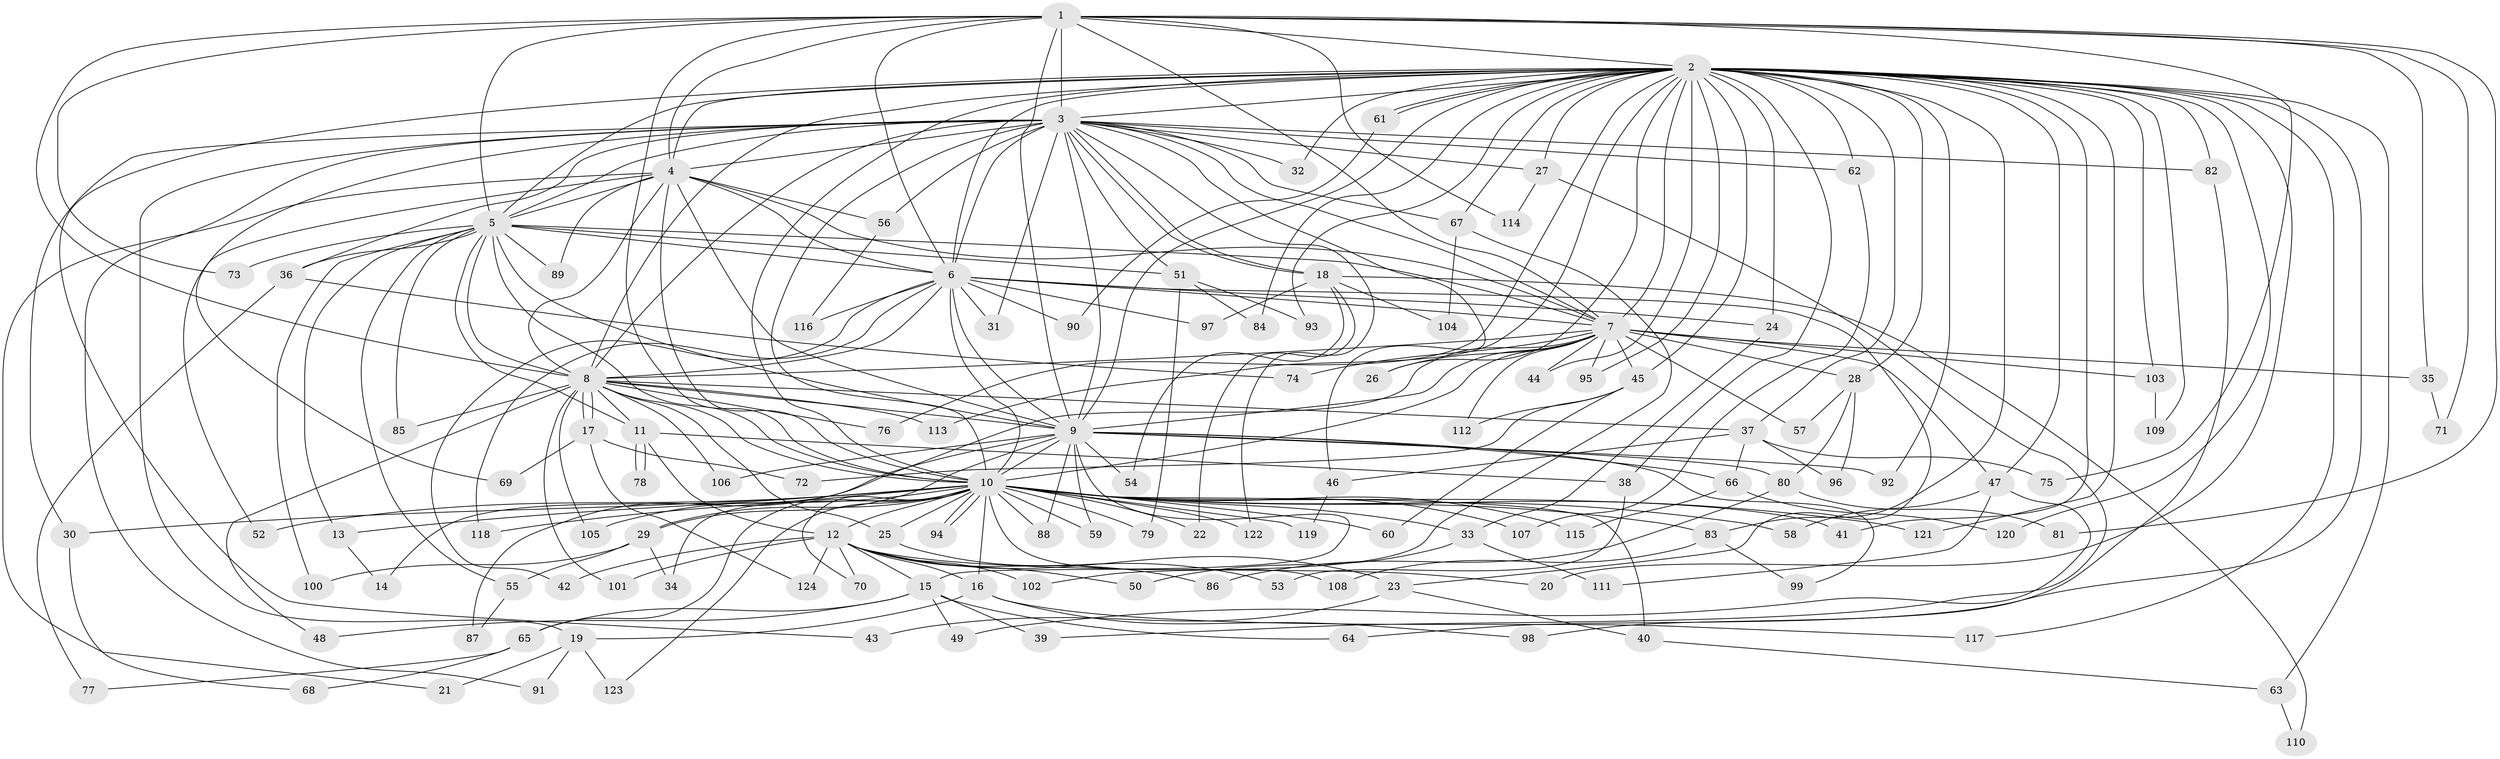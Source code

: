 // coarse degree distribution, {15: 0.011627906976744186, 33: 0.011627906976744186, 28: 0.011627906976744186, 12: 0.011627906976744186, 16: 0.011627906976744186, 17: 0.023255813953488372, 20: 0.011627906976744186, 19: 0.011627906976744186, 38: 0.011627906976744186, 6: 0.023255813953488372, 13: 0.011627906976744186, 3: 0.16279069767441862, 2: 0.5116279069767442, 7: 0.03488372093023256, 5: 0.046511627906976744, 4: 0.08139534883720931, 1: 0.011627906976744186}
// Generated by graph-tools (version 1.1) at 2025/17/03/04/25 18:17:57]
// undirected, 124 vertices, 273 edges
graph export_dot {
graph [start="1"]
  node [color=gray90,style=filled];
  1;
  2;
  3;
  4;
  5;
  6;
  7;
  8;
  9;
  10;
  11;
  12;
  13;
  14;
  15;
  16;
  17;
  18;
  19;
  20;
  21;
  22;
  23;
  24;
  25;
  26;
  27;
  28;
  29;
  30;
  31;
  32;
  33;
  34;
  35;
  36;
  37;
  38;
  39;
  40;
  41;
  42;
  43;
  44;
  45;
  46;
  47;
  48;
  49;
  50;
  51;
  52;
  53;
  54;
  55;
  56;
  57;
  58;
  59;
  60;
  61;
  62;
  63;
  64;
  65;
  66;
  67;
  68;
  69;
  70;
  71;
  72;
  73;
  74;
  75;
  76;
  77;
  78;
  79;
  80;
  81;
  82;
  83;
  84;
  85;
  86;
  87;
  88;
  89;
  90;
  91;
  92;
  93;
  94;
  95;
  96;
  97;
  98;
  99;
  100;
  101;
  102;
  103;
  104;
  105;
  106;
  107;
  108;
  109;
  110;
  111;
  112;
  113;
  114;
  115;
  116;
  117;
  118;
  119;
  120;
  121;
  122;
  123;
  124;
  1 -- 2;
  1 -- 3;
  1 -- 4;
  1 -- 5;
  1 -- 6;
  1 -- 7;
  1 -- 8;
  1 -- 9;
  1 -- 10;
  1 -- 35;
  1 -- 71;
  1 -- 73;
  1 -- 75;
  1 -- 81;
  1 -- 114;
  2 -- 3;
  2 -- 4;
  2 -- 5;
  2 -- 6;
  2 -- 7;
  2 -- 8;
  2 -- 9;
  2 -- 10;
  2 -- 20;
  2 -- 24;
  2 -- 26;
  2 -- 27;
  2 -- 28;
  2 -- 32;
  2 -- 37;
  2 -- 38;
  2 -- 41;
  2 -- 43;
  2 -- 44;
  2 -- 45;
  2 -- 47;
  2 -- 61;
  2 -- 61;
  2 -- 62;
  2 -- 63;
  2 -- 64;
  2 -- 67;
  2 -- 76;
  2 -- 82;
  2 -- 83;
  2 -- 84;
  2 -- 92;
  2 -- 93;
  2 -- 95;
  2 -- 103;
  2 -- 109;
  2 -- 113;
  2 -- 117;
  2 -- 120;
  2 -- 121;
  3 -- 4;
  3 -- 5;
  3 -- 6;
  3 -- 7;
  3 -- 8;
  3 -- 9;
  3 -- 10;
  3 -- 18;
  3 -- 18;
  3 -- 19;
  3 -- 27;
  3 -- 30;
  3 -- 31;
  3 -- 32;
  3 -- 36;
  3 -- 46;
  3 -- 51;
  3 -- 56;
  3 -- 62;
  3 -- 67;
  3 -- 69;
  3 -- 82;
  3 -- 91;
  3 -- 122;
  4 -- 5;
  4 -- 6;
  4 -- 7;
  4 -- 8;
  4 -- 9;
  4 -- 10;
  4 -- 21;
  4 -- 52;
  4 -- 56;
  4 -- 89;
  5 -- 6;
  5 -- 7;
  5 -- 8;
  5 -- 9;
  5 -- 10;
  5 -- 11;
  5 -- 13;
  5 -- 36;
  5 -- 51;
  5 -- 55;
  5 -- 73;
  5 -- 85;
  5 -- 89;
  5 -- 100;
  6 -- 7;
  6 -- 8;
  6 -- 9;
  6 -- 10;
  6 -- 23;
  6 -- 24;
  6 -- 31;
  6 -- 42;
  6 -- 90;
  6 -- 97;
  6 -- 116;
  6 -- 118;
  7 -- 8;
  7 -- 9;
  7 -- 10;
  7 -- 26;
  7 -- 28;
  7 -- 35;
  7 -- 44;
  7 -- 45;
  7 -- 47;
  7 -- 57;
  7 -- 74;
  7 -- 87;
  7 -- 95;
  7 -- 103;
  7 -- 112;
  8 -- 9;
  8 -- 10;
  8 -- 11;
  8 -- 17;
  8 -- 17;
  8 -- 25;
  8 -- 37;
  8 -- 48;
  8 -- 76;
  8 -- 85;
  8 -- 101;
  8 -- 105;
  8 -- 106;
  8 -- 113;
  9 -- 10;
  9 -- 14;
  9 -- 15;
  9 -- 29;
  9 -- 54;
  9 -- 59;
  9 -- 66;
  9 -- 80;
  9 -- 88;
  9 -- 92;
  9 -- 99;
  9 -- 106;
  10 -- 12;
  10 -- 13;
  10 -- 16;
  10 -- 22;
  10 -- 25;
  10 -- 29;
  10 -- 30;
  10 -- 33;
  10 -- 34;
  10 -- 40;
  10 -- 41;
  10 -- 52;
  10 -- 58;
  10 -- 59;
  10 -- 60;
  10 -- 65;
  10 -- 70;
  10 -- 79;
  10 -- 83;
  10 -- 88;
  10 -- 94;
  10 -- 94;
  10 -- 105;
  10 -- 107;
  10 -- 108;
  10 -- 115;
  10 -- 118;
  10 -- 119;
  10 -- 121;
  10 -- 122;
  10 -- 123;
  11 -- 12;
  11 -- 38;
  11 -- 78;
  11 -- 78;
  12 -- 15;
  12 -- 16;
  12 -- 20;
  12 -- 23;
  12 -- 42;
  12 -- 50;
  12 -- 70;
  12 -- 86;
  12 -- 101;
  12 -- 102;
  12 -- 124;
  13 -- 14;
  15 -- 39;
  15 -- 48;
  15 -- 49;
  15 -- 64;
  15 -- 65;
  16 -- 19;
  16 -- 98;
  16 -- 117;
  17 -- 69;
  17 -- 72;
  17 -- 124;
  18 -- 22;
  18 -- 54;
  18 -- 97;
  18 -- 104;
  18 -- 110;
  19 -- 21;
  19 -- 91;
  19 -- 123;
  23 -- 40;
  23 -- 43;
  24 -- 33;
  25 -- 53;
  27 -- 39;
  27 -- 114;
  28 -- 57;
  28 -- 80;
  28 -- 96;
  29 -- 34;
  29 -- 55;
  29 -- 100;
  30 -- 68;
  33 -- 50;
  33 -- 111;
  35 -- 71;
  36 -- 74;
  36 -- 77;
  37 -- 46;
  37 -- 66;
  37 -- 75;
  37 -- 96;
  38 -- 53;
  40 -- 63;
  45 -- 60;
  45 -- 72;
  45 -- 112;
  46 -- 119;
  47 -- 49;
  47 -- 58;
  47 -- 111;
  51 -- 79;
  51 -- 84;
  51 -- 93;
  55 -- 87;
  56 -- 116;
  61 -- 90;
  62 -- 107;
  63 -- 110;
  65 -- 68;
  65 -- 77;
  66 -- 115;
  66 -- 120;
  67 -- 102;
  67 -- 104;
  80 -- 81;
  80 -- 86;
  82 -- 98;
  83 -- 99;
  83 -- 108;
  103 -- 109;
}

